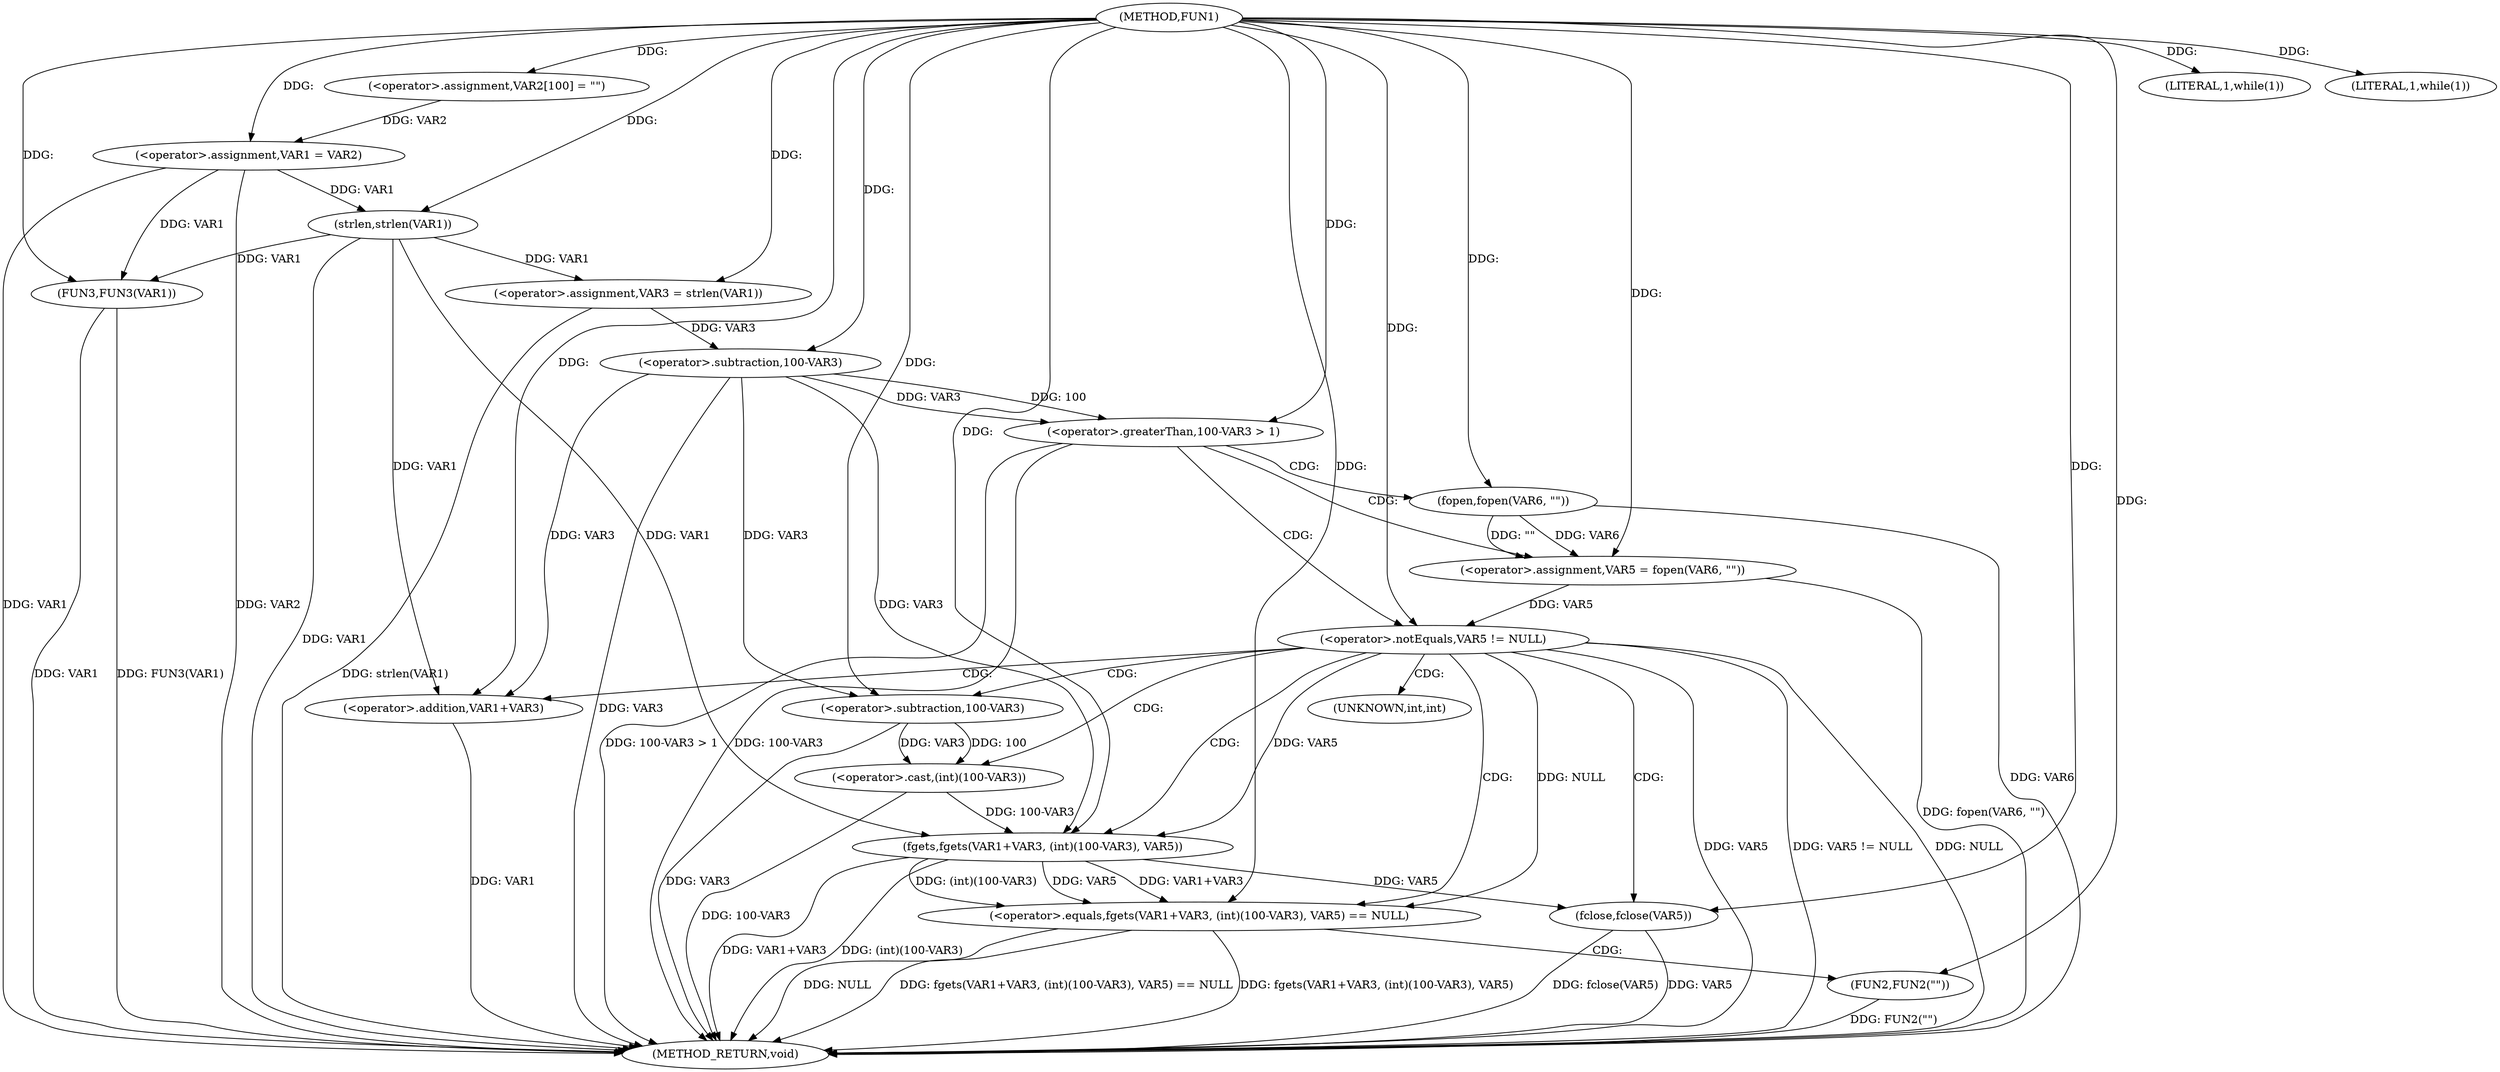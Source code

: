 digraph FUN1 {  
"1000100" [label = "(METHOD,FUN1)" ]
"1000162" [label = "(METHOD_RETURN,void)" ]
"1000104" [label = "(<operator>.assignment,VAR2[100] = \"\")" ]
"1000107" [label = "(<operator>.assignment,VAR1 = VAR2)" ]
"1000111" [label = "(LITERAL,1,while(1))" ]
"1000115" [label = "(<operator>.assignment,VAR3 = strlen(VAR1))" ]
"1000117" [label = "(strlen,strlen(VAR1))" ]
"1000121" [label = "(<operator>.greaterThan,100-VAR3 > 1)" ]
"1000122" [label = "(<operator>.subtraction,100-VAR3)" ]
"1000127" [label = "(<operator>.assignment,VAR5 = fopen(VAR6, \"\"))" ]
"1000129" [label = "(fopen,fopen(VAR6, \"\"))" ]
"1000133" [label = "(<operator>.notEquals,VAR5 != NULL)" ]
"1000138" [label = "(<operator>.equals,fgets(VAR1+VAR3, (int)(100-VAR3), VAR5) == NULL)" ]
"1000139" [label = "(fgets,fgets(VAR1+VAR3, (int)(100-VAR3), VAR5))" ]
"1000140" [label = "(<operator>.addition,VAR1+VAR3)" ]
"1000143" [label = "(<operator>.cast,(int)(100-VAR3))" ]
"1000145" [label = "(<operator>.subtraction,100-VAR3)" ]
"1000151" [label = "(FUN2,FUN2(\"\"))" ]
"1000153" [label = "(fclose,fclose(VAR5))" ]
"1000157" [label = "(LITERAL,1,while(1))" ]
"1000159" [label = "(FUN3,FUN3(VAR1))" ]
"1000144" [label = "(UNKNOWN,int,int)" ]
  "1000129" -> "1000162"  [ label = "DDG: VAR6"] 
  "1000107" -> "1000162"  [ label = "DDG: VAR1"] 
  "1000159" -> "1000162"  [ label = "DDG: VAR1"] 
  "1000139" -> "1000162"  [ label = "DDG: VAR1+VAR3"] 
  "1000138" -> "1000162"  [ label = "DDG: NULL"] 
  "1000117" -> "1000162"  [ label = "DDG: VAR1"] 
  "1000133" -> "1000162"  [ label = "DDG: VAR5 != NULL"] 
  "1000153" -> "1000162"  [ label = "DDG: VAR5"] 
  "1000133" -> "1000162"  [ label = "DDG: NULL"] 
  "1000138" -> "1000162"  [ label = "DDG: fgets(VAR1+VAR3, (int)(100-VAR3), VAR5) == NULL"] 
  "1000145" -> "1000162"  [ label = "DDG: VAR3"] 
  "1000107" -> "1000162"  [ label = "DDG: VAR2"] 
  "1000122" -> "1000162"  [ label = "DDG: VAR3"] 
  "1000159" -> "1000162"  [ label = "DDG: FUN3(VAR1)"] 
  "1000115" -> "1000162"  [ label = "DDG: strlen(VAR1)"] 
  "1000151" -> "1000162"  [ label = "DDG: FUN2(\"\")"] 
  "1000140" -> "1000162"  [ label = "DDG: VAR1"] 
  "1000138" -> "1000162"  [ label = "DDG: fgets(VAR1+VAR3, (int)(100-VAR3), VAR5)"] 
  "1000127" -> "1000162"  [ label = "DDG: fopen(VAR6, \"\")"] 
  "1000133" -> "1000162"  [ label = "DDG: VAR5"] 
  "1000121" -> "1000162"  [ label = "DDG: 100-VAR3 > 1"] 
  "1000153" -> "1000162"  [ label = "DDG: fclose(VAR5)"] 
  "1000139" -> "1000162"  [ label = "DDG: (int)(100-VAR3)"] 
  "1000121" -> "1000162"  [ label = "DDG: 100-VAR3"] 
  "1000143" -> "1000162"  [ label = "DDG: 100-VAR3"] 
  "1000100" -> "1000104"  [ label = "DDG: "] 
  "1000104" -> "1000107"  [ label = "DDG: VAR2"] 
  "1000100" -> "1000107"  [ label = "DDG: "] 
  "1000100" -> "1000111"  [ label = "DDG: "] 
  "1000117" -> "1000115"  [ label = "DDG: VAR1"] 
  "1000100" -> "1000115"  [ label = "DDG: "] 
  "1000107" -> "1000117"  [ label = "DDG: VAR1"] 
  "1000100" -> "1000117"  [ label = "DDG: "] 
  "1000122" -> "1000121"  [ label = "DDG: 100"] 
  "1000122" -> "1000121"  [ label = "DDG: VAR3"] 
  "1000100" -> "1000122"  [ label = "DDG: "] 
  "1000115" -> "1000122"  [ label = "DDG: VAR3"] 
  "1000100" -> "1000121"  [ label = "DDG: "] 
  "1000129" -> "1000127"  [ label = "DDG: VAR6"] 
  "1000129" -> "1000127"  [ label = "DDG: \"\""] 
  "1000100" -> "1000127"  [ label = "DDG: "] 
  "1000100" -> "1000129"  [ label = "DDG: "] 
  "1000127" -> "1000133"  [ label = "DDG: VAR5"] 
  "1000100" -> "1000133"  [ label = "DDG: "] 
  "1000139" -> "1000138"  [ label = "DDG: VAR1+VAR3"] 
  "1000139" -> "1000138"  [ label = "DDG: (int)(100-VAR3)"] 
  "1000139" -> "1000138"  [ label = "DDG: VAR5"] 
  "1000117" -> "1000139"  [ label = "DDG: VAR1"] 
  "1000100" -> "1000139"  [ label = "DDG: "] 
  "1000122" -> "1000139"  [ label = "DDG: VAR3"] 
  "1000117" -> "1000140"  [ label = "DDG: VAR1"] 
  "1000100" -> "1000140"  [ label = "DDG: "] 
  "1000122" -> "1000140"  [ label = "DDG: VAR3"] 
  "1000143" -> "1000139"  [ label = "DDG: 100-VAR3"] 
  "1000145" -> "1000143"  [ label = "DDG: 100"] 
  "1000145" -> "1000143"  [ label = "DDG: VAR3"] 
  "1000100" -> "1000145"  [ label = "DDG: "] 
  "1000122" -> "1000145"  [ label = "DDG: VAR3"] 
  "1000133" -> "1000139"  [ label = "DDG: VAR5"] 
  "1000133" -> "1000138"  [ label = "DDG: NULL"] 
  "1000100" -> "1000138"  [ label = "DDG: "] 
  "1000100" -> "1000151"  [ label = "DDG: "] 
  "1000139" -> "1000153"  [ label = "DDG: VAR5"] 
  "1000100" -> "1000153"  [ label = "DDG: "] 
  "1000100" -> "1000157"  [ label = "DDG: "] 
  "1000107" -> "1000159"  [ label = "DDG: VAR1"] 
  "1000117" -> "1000159"  [ label = "DDG: VAR1"] 
  "1000100" -> "1000159"  [ label = "DDG: "] 
  "1000121" -> "1000127"  [ label = "CDG: "] 
  "1000121" -> "1000129"  [ label = "CDG: "] 
  "1000121" -> "1000133"  [ label = "CDG: "] 
  "1000133" -> "1000153"  [ label = "CDG: "] 
  "1000133" -> "1000143"  [ label = "CDG: "] 
  "1000133" -> "1000145"  [ label = "CDG: "] 
  "1000133" -> "1000139"  [ label = "CDG: "] 
  "1000133" -> "1000144"  [ label = "CDG: "] 
  "1000133" -> "1000140"  [ label = "CDG: "] 
  "1000133" -> "1000138"  [ label = "CDG: "] 
  "1000138" -> "1000151"  [ label = "CDG: "] 
}
